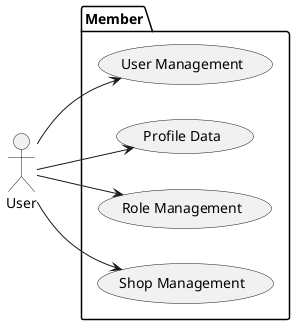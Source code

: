 @startuml member-service

left to right direction
actor User as u
package Member{
    usecase "User Management" as uc1
    usecase "Profile Data" as uc2
    usecase "Role Management" as uc3
    usecase "Shop Management" as uc4
}

u --> uc1
u --> uc2
u --> uc3
u --> uc4

@enduml